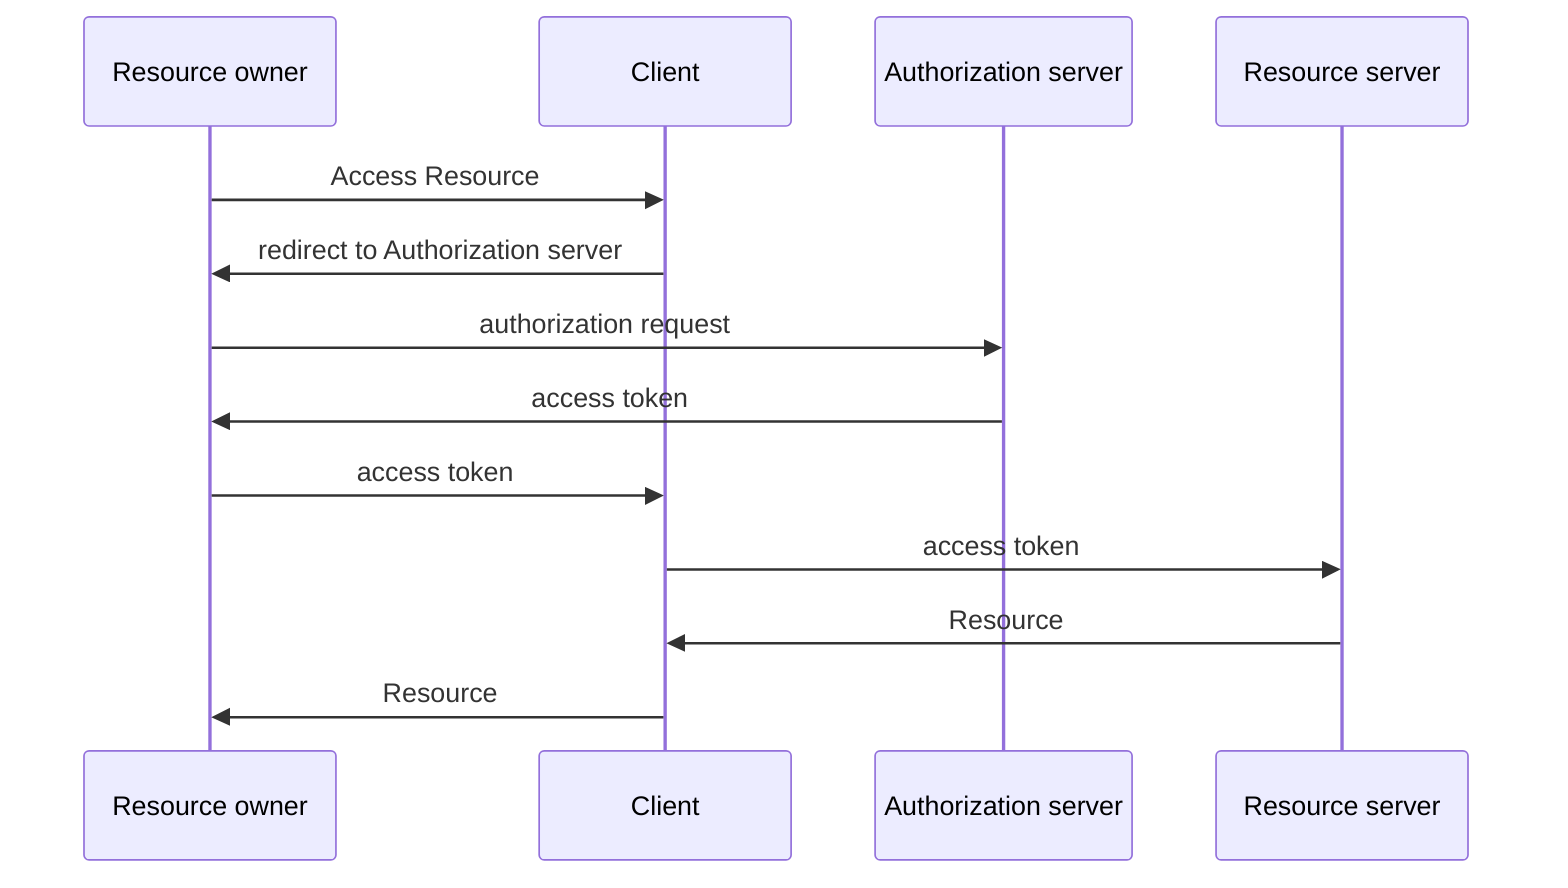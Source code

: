 sequenceDiagram
    Resource owner->>Client: Access Resource
    Client->>Resource owner: redirect to Authorization server

    Resource owner->>Authorization server: authorization request
    Authorization server->>Resource owner: access token

    Resource owner->>Client: access token
    Client->>Resource server: access token
    Resource server->>Client: Resource
    Client->>Resource owner: Resource